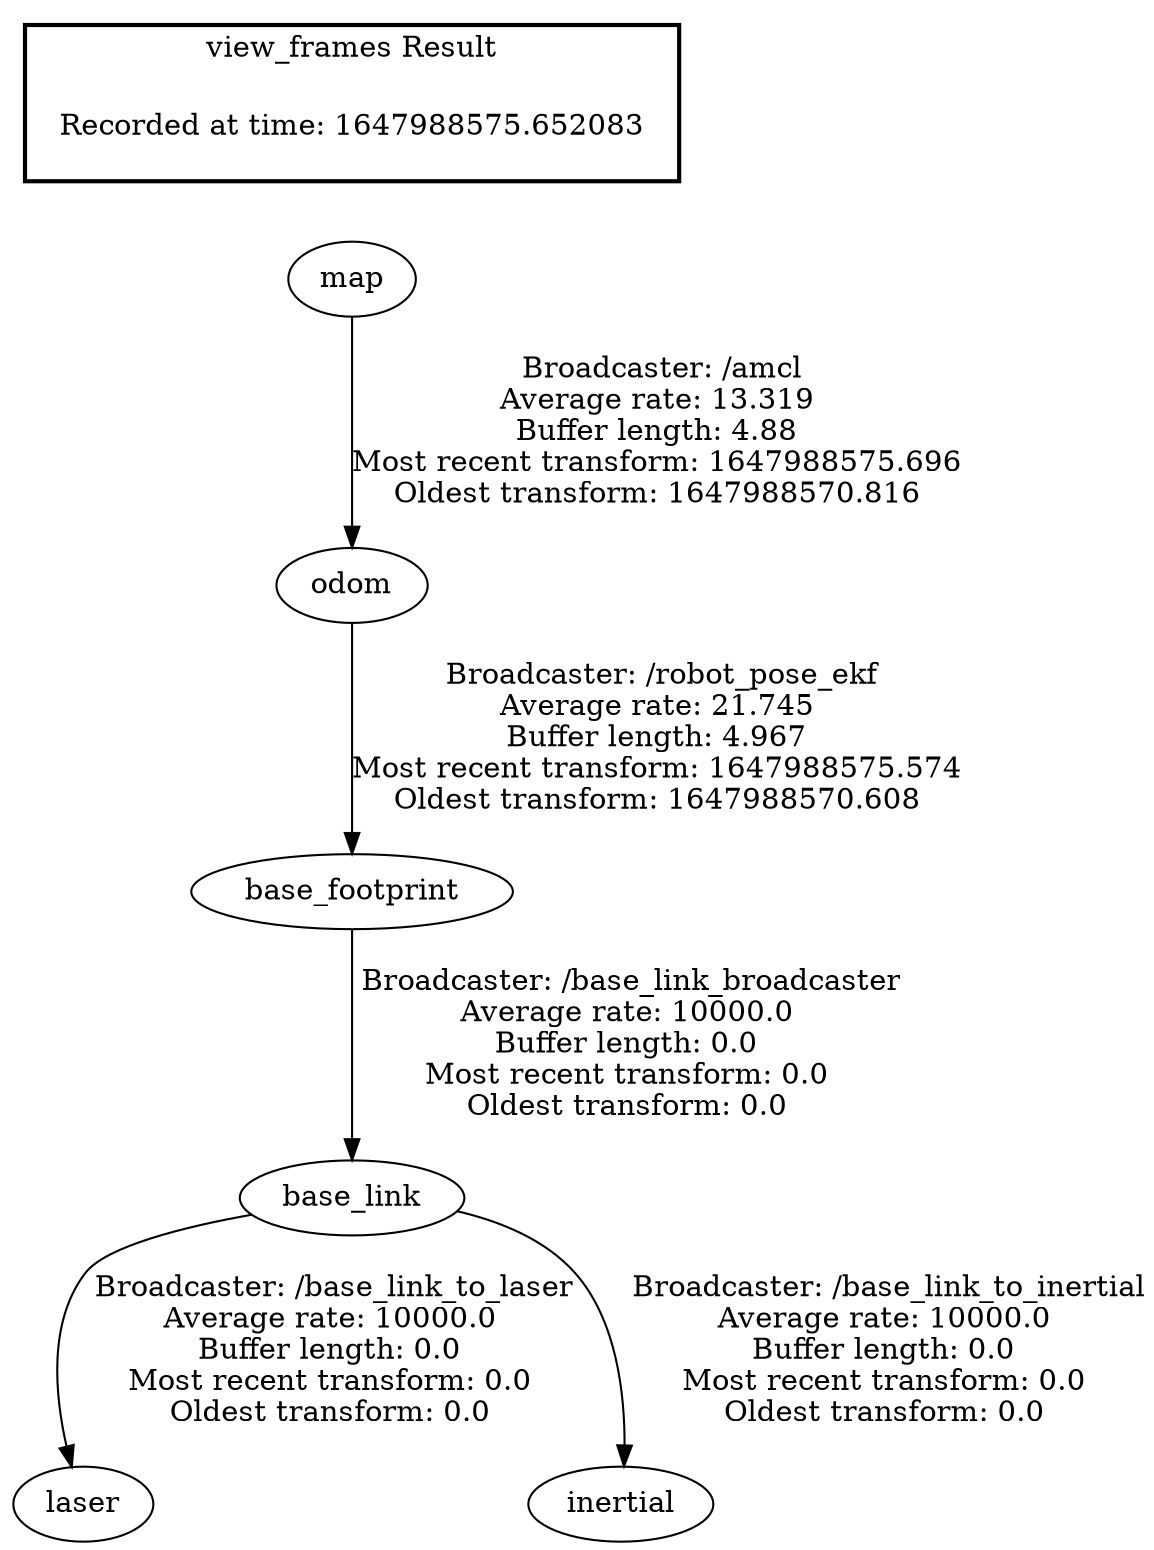 digraph G {
"base_link" -> "laser"[label=" Broadcaster: /base_link_to_laser\nAverage rate: 10000.0\nBuffer length: 0.0\nMost recent transform: 0.0\nOldest transform: 0.0\n"];
"base_footprint" -> "base_link"[label=" Broadcaster: /base_link_broadcaster\nAverage rate: 10000.0\nBuffer length: 0.0\nMost recent transform: 0.0\nOldest transform: 0.0\n"];
"odom" -> "base_footprint"[label=" Broadcaster: /robot_pose_ekf\nAverage rate: 21.745\nBuffer length: 4.967\nMost recent transform: 1647988575.574\nOldest transform: 1647988570.608\n"];
"base_link" -> "inertial"[label=" Broadcaster: /base_link_to_inertial\nAverage rate: 10000.0\nBuffer length: 0.0\nMost recent transform: 0.0\nOldest transform: 0.0\n"];
"map" -> "odom"[label=" Broadcaster: /amcl\nAverage rate: 13.319\nBuffer length: 4.88\nMost recent transform: 1647988575.696\nOldest transform: 1647988570.816\n"];
edge [style=invis];
 subgraph cluster_legend { style=bold; color=black; label ="view_frames Result";
"Recorded at time: 1647988575.652083"[ shape=plaintext ] ;
}->"map";
}